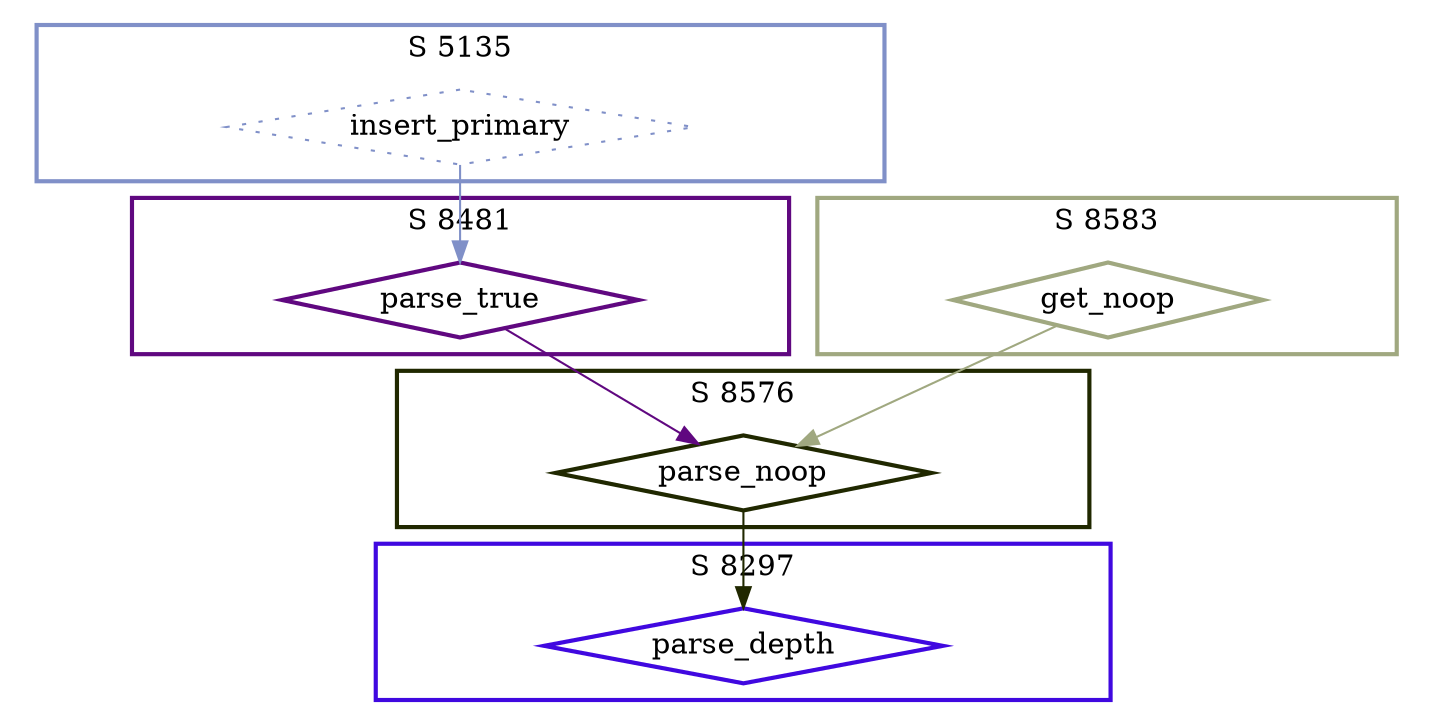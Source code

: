 digraph G {
  ratio=0.500000;
  "UV parse_noop (8576)" [shape=diamond, label="parse_noop", color="#202800",
                          style=bold];
  "UV parse_true (8481)" [shape=diamond, label="parse_true", color="#600880",
                          style=bold];
  "UV get_noop (8583)" [shape=diamond, label="get_noop", color="#A0A880",
                        style=bold];
  "UV parse_depth (8297)" [shape=diamond, label="parse_depth",
                           color="#4008E0", style=bold];
  "UV insert_primary (5135)" [shape=diamond, label="insert_primary",
                              color="#8090C8", style=dotted];
  
  subgraph cluster_8297 { label="S 8297";
    color="#4008E0";
    style=bold;
    "UV parse_depth (8297)"; };
  subgraph cluster_8576 { label="S 8576";
    color="#202800";
    style=bold;
    "UV parse_noop (8576)"; };
  subgraph cluster_5135 { label="S 5135";
    color="#8090C8";
    style=bold;
    "UV insert_primary (5135)"; };
  subgraph cluster_8583 { label="S 8583";
    color="#A0A880";
    style=bold;
    "UV get_noop (8583)"; };
  subgraph cluster_8481 { label="S 8481";
    color="#600880";
    style=bold;
    "UV parse_true (8481)"; };
  
  "UV parse_noop (8576)" -> "UV parse_depth (8297)" [color="#202800"];
  "UV parse_true (8481)" -> "UV parse_noop (8576)" [color="#600880"];
  "UV get_noop (8583)" -> "UV parse_noop (8576)" [color="#A0A880"];
  "UV insert_primary (5135)" -> "UV parse_true (8481)" [color="#8090C8"];
  
  }